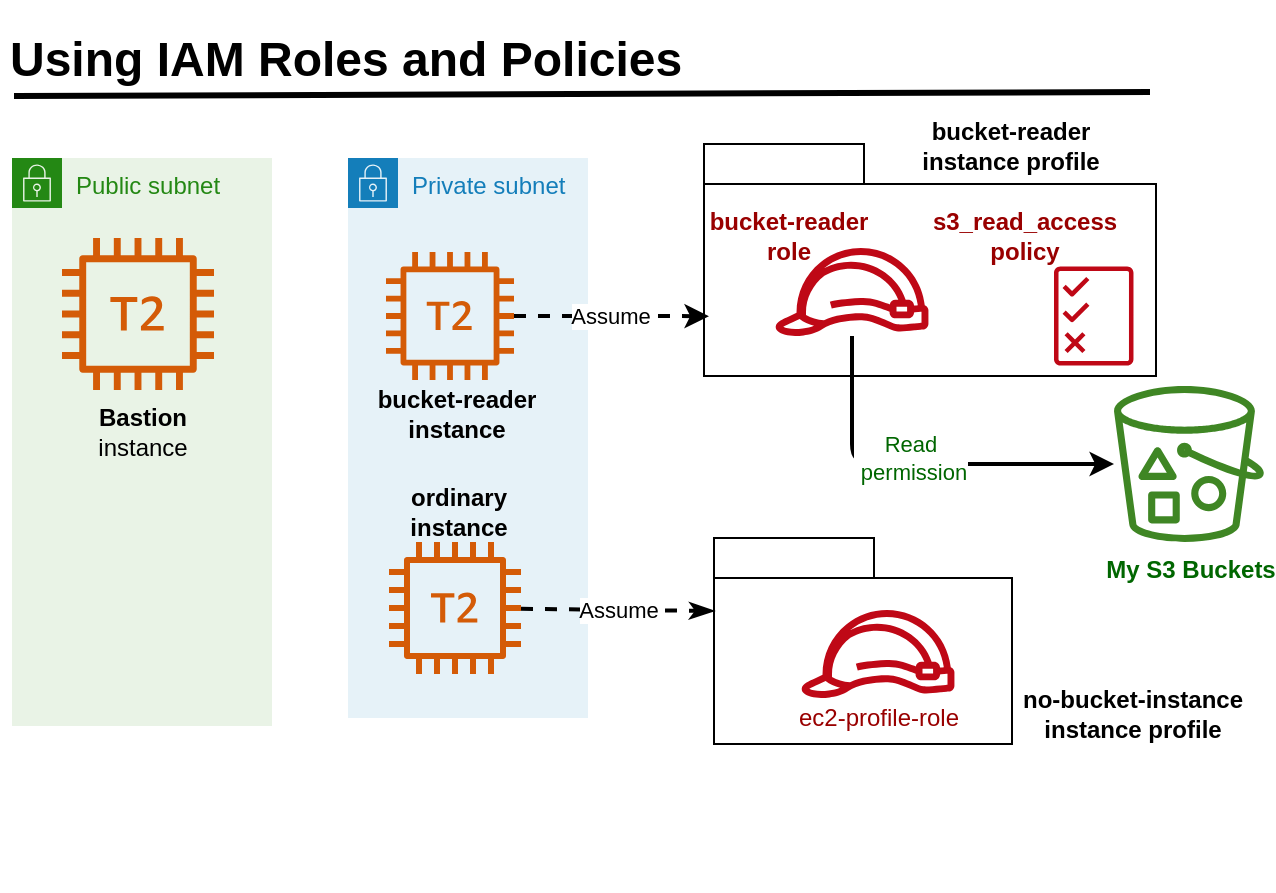 <mxfile>
    <diagram id="6aO00uZ-qgttCAqNAOMi" name="Page-1">
        <mxGraphModel dx="1114" dy="537" grid="0" gridSize="10" guides="1" tooltips="1" connect="1" arrows="1" fold="1" page="1" pageScale="1" pageWidth="1169" pageHeight="827" background="#ffffff" math="0" shadow="0">
            <root>
                <mxCell id="0"/>
                <mxCell id="1" parent="0"/>
                <mxCell id="31" value="" style="shape=folder;tabWidth=80;tabHeight=20;tabPosition=left;html=1;whiteSpace=wrap;align=center;" vertex="1" parent="1">
                    <mxGeometry x="679" y="299" width="149" height="103" as="geometry"/>
                </mxCell>
                <mxCell id="30" value="" style="shape=folder;tabWidth=80;tabHeight=20;tabPosition=left;html=1;whiteSpace=wrap;align=center;" vertex="1" parent="1">
                    <mxGeometry x="674" y="102" width="226" height="116" as="geometry"/>
                </mxCell>
                <mxCell id="23" value="Private subnet" style="points=[[0,0],[0.25,0],[0.5,0],[0.75,0],[1,0],[1,0.25],[1,0.5],[1,0.75],[1,1],[0.75,1],[0.5,1],[0.25,1],[0,1],[0,0.75],[0,0.5],[0,0.25]];outlineConnect=0;gradientColor=none;html=1;whiteSpace=wrap;fontSize=12;fontStyle=0;container=1;pointerEvents=0;collapsible=0;recursiveResize=0;shape=mxgraph.aws4.group;grIcon=mxgraph.aws4.group_security_group;grStroke=0;strokeColor=#147EBA;fillColor=#E6F2F8;verticalAlign=top;align=left;spacingLeft=30;fontColor=#147EBA;dashed=0;" vertex="1" parent="1">
                    <mxGeometry x="496" y="109" width="120" height="280" as="geometry"/>
                </mxCell>
                <mxCell id="25" value="" style="sketch=0;outlineConnect=0;fontColor=#232F3E;gradientColor=none;fillColor=#D45B07;strokeColor=none;dashed=0;verticalLabelPosition=bottom;verticalAlign=top;align=center;html=1;fontSize=12;fontStyle=0;aspect=fixed;pointerEvents=1;shape=mxgraph.aws4.t2_instance;" vertex="1" parent="23">
                    <mxGeometry x="19" y="47" width="64" height="64" as="geometry"/>
                </mxCell>
                <mxCell id="24" value="" style="sketch=0;outlineConnect=0;fontColor=#232F3E;gradientColor=none;fillColor=#D45B07;strokeColor=none;dashed=0;verticalLabelPosition=bottom;verticalAlign=top;align=center;html=1;fontSize=12;fontStyle=0;aspect=fixed;pointerEvents=1;shape=mxgraph.aws4.t2_instance;" vertex="1" parent="23">
                    <mxGeometry x="20.5" y="192" width="66" height="66" as="geometry"/>
                </mxCell>
                <mxCell id="39" value="&lt;b&gt;bucket-reader&lt;br&gt;instance&lt;/b&gt;" style="text;html=1;align=center;verticalAlign=middle;resizable=0;points=[];autosize=1;strokeColor=none;fillColor=none;" vertex="1" parent="23">
                    <mxGeometry x="5" y="107" width="97" height="41" as="geometry"/>
                </mxCell>
                <mxCell id="40" value="&lt;b&gt;ordinary&lt;br&gt;instance&lt;/b&gt;" style="text;html=1;align=center;verticalAlign=middle;resizable=0;points=[];autosize=1;strokeColor=none;fillColor=none;" vertex="1" parent="23">
                    <mxGeometry x="21.5" y="156" width="67" height="41" as="geometry"/>
                </mxCell>
                <mxCell id="26" value="" style="sketch=0;outlineConnect=0;fontColor=#232F3E;gradientColor=none;fillColor=#BF0816;strokeColor=none;dashed=0;verticalLabelPosition=bottom;verticalAlign=top;align=center;html=1;fontSize=12;fontStyle=0;aspect=fixed;pointerEvents=1;shape=mxgraph.aws4.role;" vertex="1" parent="1">
                    <mxGeometry x="722" y="335" width="78" height="44" as="geometry"/>
                </mxCell>
                <mxCell id="27" value="" style="sketch=0;outlineConnect=0;fontColor=#232F3E;gradientColor=none;fillColor=#BF0816;strokeColor=none;dashed=0;verticalLabelPosition=bottom;verticalAlign=top;align=center;html=1;fontSize=12;fontStyle=0;aspect=fixed;pointerEvents=1;shape=mxgraph.aws4.role;" vertex="1" parent="1">
                    <mxGeometry x="709" y="154" width="78" height="44" as="geometry"/>
                </mxCell>
                <mxCell id="28" value="My S3 Buckets" style="sketch=0;outlineConnect=0;fontColor=#006600;gradientColor=none;fillColor=#3F8624;strokeColor=none;dashed=0;verticalLabelPosition=bottom;verticalAlign=top;align=center;html=1;fontSize=12;fontStyle=1;aspect=fixed;pointerEvents=1;shape=mxgraph.aws4.bucket_with_objects;" vertex="1" parent="1">
                    <mxGeometry x="879" y="223" width="75" height="78" as="geometry"/>
                </mxCell>
                <mxCell id="29" value="" style="sketch=0;outlineConnect=0;fontColor=#232F3E;gradientColor=none;fillColor=#BF0816;strokeColor=none;dashed=0;verticalLabelPosition=bottom;verticalAlign=top;align=center;html=1;fontSize=12;fontStyle=0;aspect=fixed;pointerEvents=1;shape=mxgraph.aws4.permissions;" vertex="1" parent="1">
                    <mxGeometry x="849" y="163" width="39.74" height="50" as="geometry"/>
                </mxCell>
                <mxCell id="36" value="Assume" style="endArrow=classic;html=1;entryX=0.011;entryY=0.742;entryDx=0;entryDy=0;entryPerimeter=0;strokeWidth=2;dashed=1;" edge="1" parent="1" source="25" target="30">
                    <mxGeometry width="50" height="50" relative="1" as="geometry">
                        <mxPoint x="589" y="83" as="sourcePoint"/>
                        <mxPoint x="639" y="33" as="targetPoint"/>
                    </mxGeometry>
                </mxCell>
                <mxCell id="37" value="" style="endArrow=classic;html=1;strokeWidth=2;" edge="1" parent="1" source="27" target="28">
                    <mxGeometry width="50" height="50" relative="1" as="geometry">
                        <mxPoint x="558" y="310" as="sourcePoint"/>
                        <mxPoint x="608" y="260" as="targetPoint"/>
                        <Array as="points">
                            <mxPoint x="748" y="262"/>
                        </Array>
                    </mxGeometry>
                </mxCell>
                <mxCell id="56" value="Read&lt;br&gt;&amp;nbsp;permission" style="edgeLabel;html=1;align=center;verticalAlign=middle;resizable=0;points=[];fontColor=#006600;" vertex="1" connectable="0" parent="37">
                    <mxGeometry x="-0.049" y="3" relative="1" as="geometry">
                        <mxPoint as="offset"/>
                    </mxGeometry>
                </mxCell>
                <mxCell id="38" value="Assume" style="endArrow=classicThin;html=1;entryX=0;entryY=0;entryDx=0;entryDy=36.5;entryPerimeter=0;dashed=1;strokeWidth=2;rounded=1;endFill=1;" edge="1" parent="1" source="24" target="31">
                    <mxGeometry width="50" height="50" relative="1" as="geometry">
                        <mxPoint x="558" y="310" as="sourcePoint"/>
                        <mxPoint x="608" y="260" as="targetPoint"/>
                    </mxGeometry>
                </mxCell>
                <mxCell id="41" value="Public subnet" style="points=[[0,0],[0.25,0],[0.5,0],[0.75,0],[1,0],[1,0.25],[1,0.5],[1,0.75],[1,1],[0.75,1],[0.5,1],[0.25,1],[0,1],[0,0.75],[0,0.5],[0,0.25]];outlineConnect=0;gradientColor=none;html=1;whiteSpace=wrap;fontSize=12;fontStyle=0;container=1;pointerEvents=0;collapsible=0;recursiveResize=0;shape=mxgraph.aws4.group;grIcon=mxgraph.aws4.group_security_group;grStroke=0;strokeColor=#248814;fillColor=#E9F3E6;verticalAlign=top;align=left;spacingLeft=30;fontColor=#248814;dashed=0;fillStyle=solid;strokeWidth=8;" vertex="1" parent="1">
                    <mxGeometry x="328" y="109" width="130" height="284" as="geometry"/>
                </mxCell>
                <mxCell id="43" value="" style="sketch=0;outlineConnect=0;fontColor=#232F3E;gradientColor=none;fillColor=#D45B07;strokeColor=none;dashed=0;verticalLabelPosition=bottom;verticalAlign=top;align=center;html=1;fontSize=12;fontStyle=0;aspect=fixed;pointerEvents=1;shape=mxgraph.aws4.t2_instance;" vertex="1" parent="41">
                    <mxGeometry x="25" y="40" width="76" height="76" as="geometry"/>
                </mxCell>
                <mxCell id="44" value="&lt;b&gt;Bastion&lt;br&gt;&lt;/b&gt;instance" style="text;html=1;align=center;verticalAlign=middle;resizable=0;points=[];autosize=1;strokeColor=none;fillColor=none;" vertex="1" parent="41">
                    <mxGeometry x="33.5" y="116" width="63" height="41" as="geometry"/>
                </mxCell>
                <mxCell id="46" value="&lt;span style=&quot;color: rgba(0, 0, 0, 0); font-family: monospace; font-size: 0px; text-align: start;&quot;&gt;%3CmxGraphModel%3E%3Croot%3E%3CmxCell%20id%3D%220%22%2F%3E%3CmxCell%20id%3D%221%22%20parent%3D%220%22%2F%3E%3CmxCell%20id%3D%222%22%20value%3D%22%26lt%3Bb%26gt%3Bbucket-reader%26lt%3Bbr%26gt%3Binstance%26lt%3B%2Fb%26gt%3B%22%20style%3D%22text%3Bhtml%3D1%3Balign%3Dcenter%3BverticalAlign%3Dmiddle%3Bresizable%3D0%3Bpoints%3D%5B%5D%3Bautosize%3D1%3BstrokeColor%3Dnone%3BfillColor%3Dnone%3B%22%20vertex%3D%221%22%20parent%3D%221%22%3E%3CmxGeometry%20x%3D%22546%22%20y%3D%22202%22%20width%3D%2297%22%20height%3D%2241%22%20as%3D%22geometry%22%2F%3E%3C%2FmxCell%3E%3C%2Froot%3E%3C%2FmxGraphModel%3E&lt;/span&gt;" style="text;html=1;align=center;verticalAlign=middle;resizable=0;points=[];autosize=1;strokeColor=none;fillColor=none;" vertex="1" parent="1">
                    <mxGeometry x="514" y="449" width="18" height="26" as="geometry"/>
                </mxCell>
                <mxCell id="47" value="&lt;span style=&quot;color: rgba(0, 0, 0, 0); font-family: monospace; font-size: 0px; text-align: start;&quot;&gt;%3CmxGraphModel%3E%3Croot%3E%3CmxCell%20id%3D%220%22%2F%3E%3CmxCell%20id%3D%221%22%20parent%3D%220%22%2F%3E%3CmxCell%20id%3D%222%22%20value%3D%22%26lt%3Bb%26gt%3Bbucket-reader%26lt%3Bbr%26gt%3Binstance%26lt%3B%2Fb%26gt%3B%22%20style%3D%22text%3Bhtml%3D1%3Balign%3Dcenter%3BverticalAlign%3Dmiddle%3Bresizable%3D0%3Bpoints%3D%5B%5D%3Bautosize%3D1%3BstrokeColor%3Dnone%3BfillColor%3Dnone%3B%22%20vertex%3D%221%22%20parent%3D%221%22%3E%3CmxGeometry%20x%3D%22546%22%20y%3D%22202%22%20width%3D%2297%22%20height%3D%2241%22%20as%3D%22geometry%22%2F%3E%3C%2FmxCell%3E%3C%2Froot%3E%3C%2FmxGraphModel%3E&lt;/span&gt;" style="text;html=1;align=center;verticalAlign=middle;resizable=0;points=[];autosize=1;strokeColor=none;fillColor=none;" vertex="1" parent="1">
                    <mxGeometry x="485" y="449.5" width="18" height="26" as="geometry"/>
                </mxCell>
                <mxCell id="48" value="&lt;font color=&quot;#990000&quot;&gt;&lt;b&gt;bucket-reader&lt;br&gt;role&lt;br&gt;&lt;/b&gt;&lt;/font&gt;" style="text;html=1;align=center;verticalAlign=middle;resizable=0;points=[];autosize=1;strokeColor=none;fillColor=none;" vertex="1" parent="1">
                    <mxGeometry x="667" y="127" width="97" height="41" as="geometry"/>
                </mxCell>
                <mxCell id="49" value="&lt;div style=&quot;text-align: start;&quot;&gt;&lt;font face=&quot;monospace&quot; color=&quot;#ba0000&quot;&gt;&lt;span style=&quot;font-size: 0px;&quot;&gt;s3_read_access&lt;/span&gt;&lt;/font&gt;&lt;br&gt;&lt;/div&gt;" style="text;html=1;align=center;verticalAlign=middle;resizable=0;points=[];autosize=1;strokeColor=none;fillColor=none;" vertex="1" parent="1">
                    <mxGeometry x="810" y="125" width="18" height="27" as="geometry"/>
                </mxCell>
                <mxCell id="50" value="&lt;font color=&quot;#990000&quot;&gt;&lt;b&gt;s3_read_access&lt;br&gt;policy&lt;br&gt;&lt;/b&gt;&lt;/font&gt;" style="text;html=1;align=center;verticalAlign=middle;resizable=0;points=[];autosize=1;strokeColor=none;fillColor=none;" vertex="1" parent="1">
                    <mxGeometry x="778.74" y="127" width="110" height="41" as="geometry"/>
                </mxCell>
                <mxCell id="52" value="&lt;font&gt;&lt;b&gt;bucket-reader&lt;br&gt;instance profile&lt;br&gt;&lt;/b&gt;&lt;/font&gt;" style="text;html=1;align=center;verticalAlign=middle;resizable=0;points=[];autosize=1;strokeColor=none;fillColor=none;fontColor=#000000;" vertex="1" parent="1">
                    <mxGeometry x="773" y="82" width="107" height="41" as="geometry"/>
                </mxCell>
                <mxCell id="53" value="&lt;span style=&quot;color: rgba(0, 0, 0, 0); font-family: monospace; font-size: 0px; text-align: start;&quot;&gt;%3CmxGraphModel%3E%3Croot%3E%3CmxCell%20id%3D%220%22%2F%3E%3CmxCell%20id%3D%221%22%20parent%3D%220%22%2F%3E%3CmxCell%20id%3D%222%22%20value%3D%22%26lt%3Bfont%20color%3D%26quot%3B%23990000%26quot%3B%26gt%3B%26lt%3Bb%26gt%3Bbucket-reader%26lt%3B%2Fb%26gt%3B%26lt%3B%2Ffont%26gt%3B%22%20style%3D%22text%3Bhtml%3D1%3Balign%3Dcenter%3BverticalAlign%3Dmiddle%3Bresizable%3D0%3Bpoints%3D%5B%5D%3Bautosize%3D1%3BstrokeColor%3Dnone%3BfillColor%3Dnone%3B%22%20vertex%3D%221%22%20parent%3D%221%22%3E%3CmxGeometry%20x%3D%22774%22%20y%3D%2283%22%20width%3D%2297%22%20height%3D%2226%22%20as%3D%22geometry%22%2F%3E%3C%2FmxCell%3E%3C%2Froot%3E%3C%2FmxGraphModel%3E&lt;/span&gt;" style="text;html=1;align=center;verticalAlign=middle;resizable=0;points=[];autosize=1;strokeColor=none;fillColor=none;" vertex="1" parent="1">
                    <mxGeometry x="746" y="401" width="18" height="26" as="geometry"/>
                </mxCell>
                <mxCell id="54" value="no-bucket-instance&lt;br&gt;instance profile" style="text;html=1;align=center;verticalAlign=middle;resizable=0;points=[];autosize=1;strokeColor=none;fillColor=none;fontColor=#000000;fontStyle=1" vertex="1" parent="1">
                    <mxGeometry x="824" y="366" width="128" height="41" as="geometry"/>
                </mxCell>
                <mxCell id="55" value="ec2-profile-role" style="text;html=1;align=center;verticalAlign=middle;resizable=0;points=[];autosize=1;strokeColor=none;fillColor=none;fontColor=#990000;" vertex="1" parent="1">
                    <mxGeometry x="712" y="376" width="98" height="26" as="geometry"/>
                </mxCell>
                <mxCell id="58" value="&lt;h1&gt;Using IAM Roles and Policies&lt;/h1&gt;" style="text;html=1;strokeColor=none;fillColor=none;spacing=5;spacingTop=-20;whiteSpace=wrap;overflow=hidden;rounded=0;fillStyle=solid;strokeWidth=8;fontColor=#000000;" vertex="1" parent="1">
                    <mxGeometry x="322" y="40" width="578" height="42" as="geometry"/>
                </mxCell>
                <mxCell id="60" value="" style="endArrow=none;html=1;rounded=1;strokeWidth=3;fontColor=#000000;" edge="1" parent="1">
                    <mxGeometry width="50" height="50" relative="1" as="geometry">
                        <mxPoint x="329" y="78" as="sourcePoint"/>
                        <mxPoint x="897" y="76" as="targetPoint"/>
                    </mxGeometry>
                </mxCell>
            </root>
        </mxGraphModel>
    </diagram>
</mxfile>
